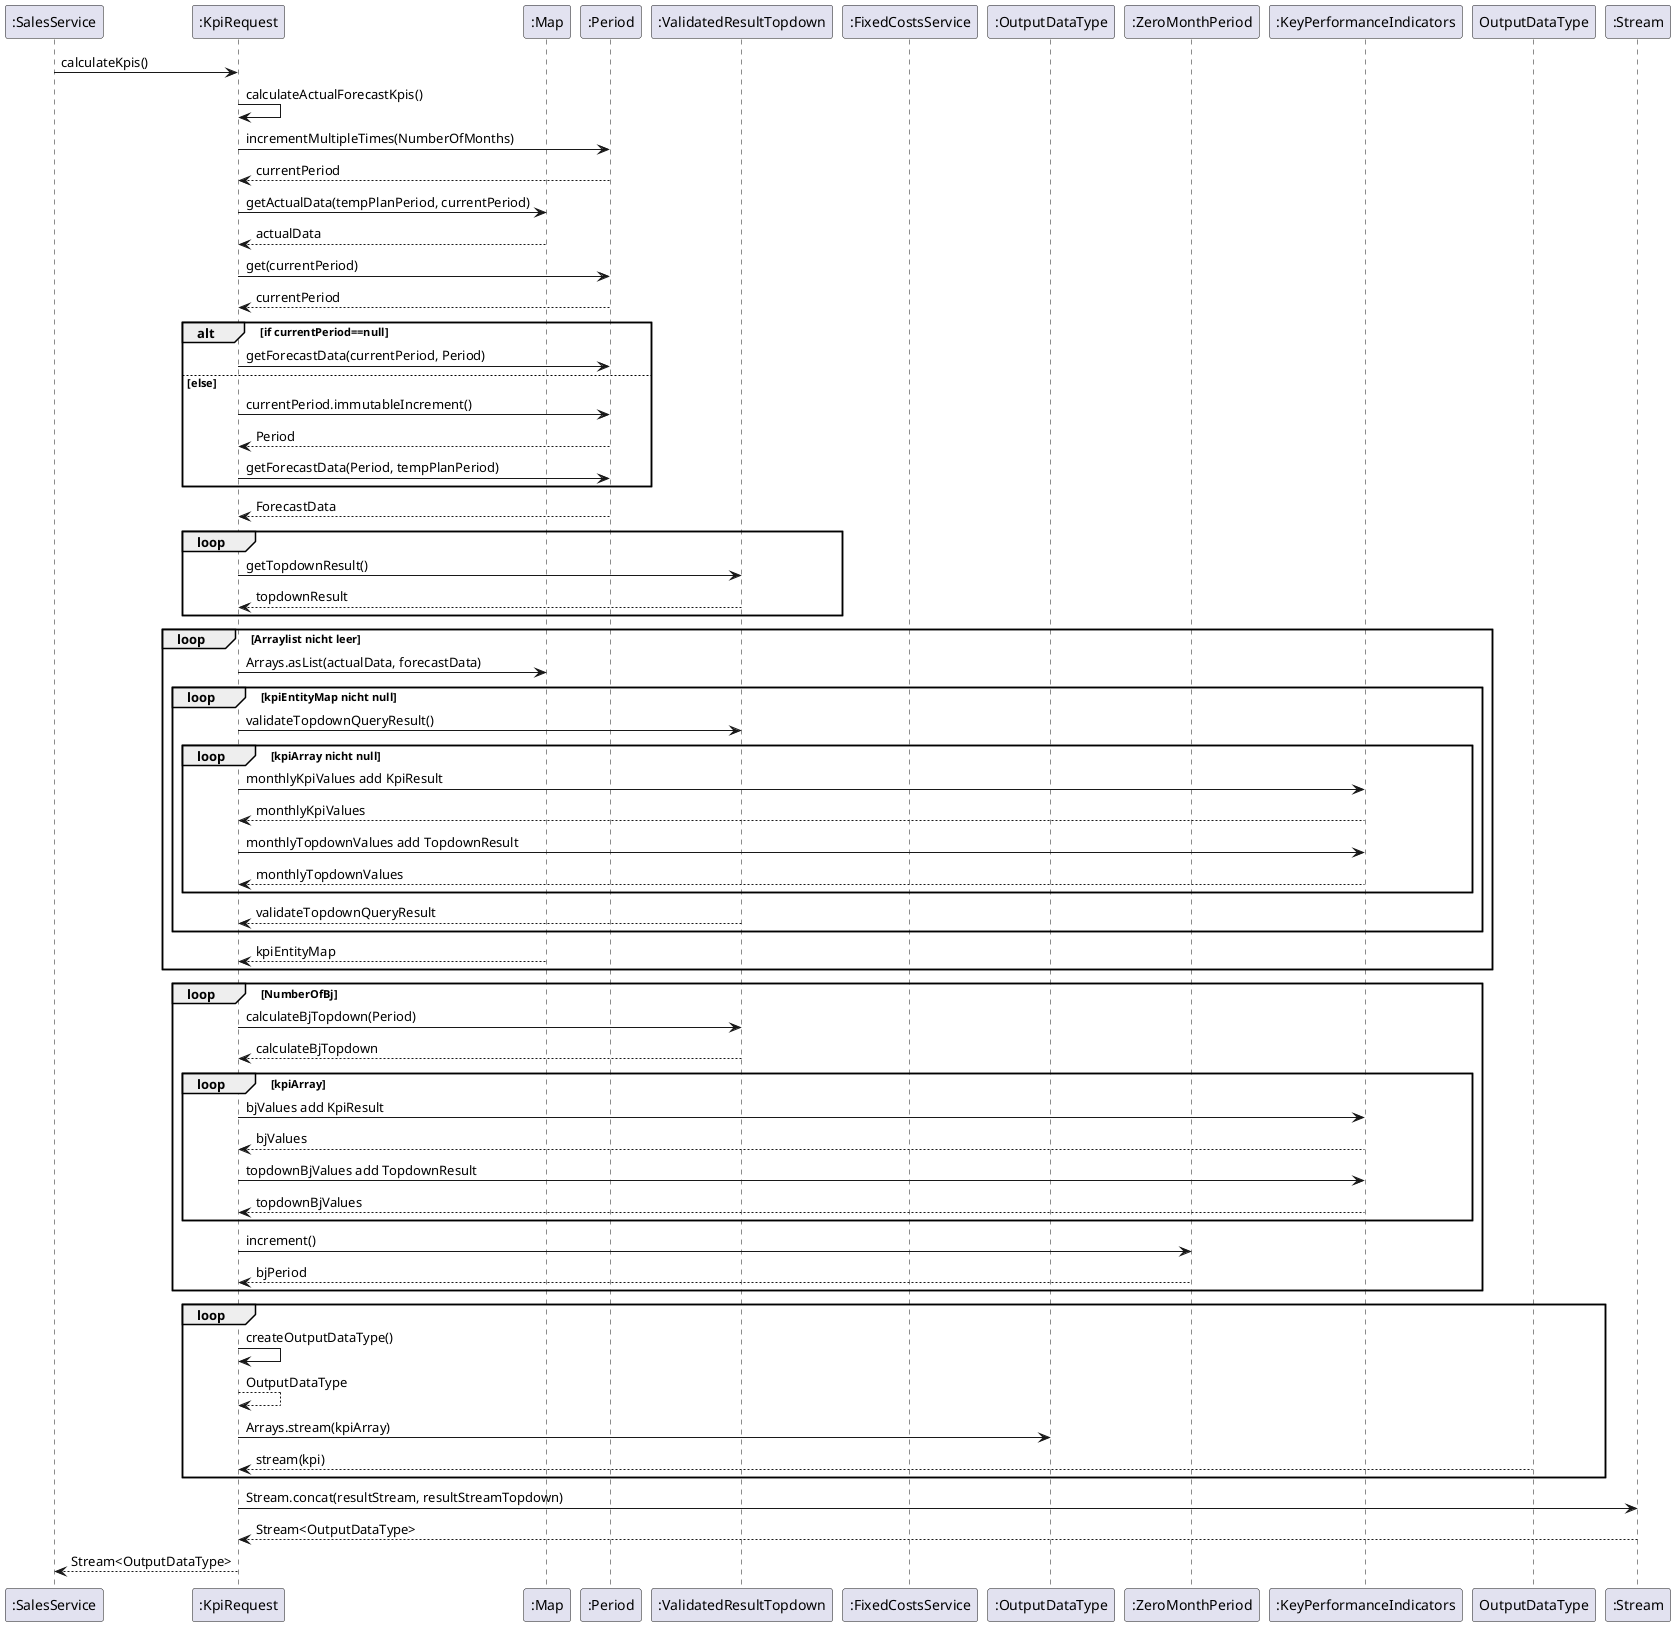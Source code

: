 @startuml

participant  ":SalesService"
participant  ":KpiRequest"
participant  ":Map"
participant  ":Period"
participant  ":ValidatedResultTopdown"
participant  ":FixedCostsService"
participant  ":OutputDataType"
participant  ":ZeroMonthPeriod"


":SalesService" -> ":KpiRequest" : calculateKpis()
":KpiRequest" -> ":KpiRequest" : calculateActualForecastKpis()
":KpiRequest" -> ":Period" : incrementMultipleTimes(NumberOfMonths)
":Period" --> ":KpiRequest" : currentPeriod
":KpiRequest" -> ":Map" : getActualData(tempPlanPeriod, currentPeriod)
":Map" --> ":KpiRequest" : actualData
":KpiRequest" -> ":Period" : get(currentPeriod)
":Period" --> ":KpiRequest" : currentPeriod

alt if currentPeriod==null
    ":KpiRequest" -> ":Period" : getForecastData(currentPeriod, Period)
    else else
    ":KpiRequest" -> ":Period" : currentPeriod.immutableIncrement()
    ":Period" --> ":KpiRequest" : Period
    ":KpiRequest" -> ":Period" : getForecastData(Period, tempPlanPeriod)
end
    ":Period" --> ":KpiRequest" : ForecastData

loop
":KpiRequest" -> ":ValidatedResultTopdown" : getTopdownResult()
":ValidatedResultTopdown" --> ":KpiRequest" : topdownResult
end

loop Arraylist nicht leer
   ":KpiRequest" -> ":Map" : Arrays.asList(actualData, forecastData)
   loop kpiEntityMap nicht null
         ":KpiRequest" -> ":ValidatedResultTopdown" : validateTopdownQueryResult()
        loop kpiArray nicht null
            ":KpiRequest" -> ":KeyPerformanceIndicators" : monthlyKpiValues add KpiResult
            ":KeyPerformanceIndicators" --> ":KpiRequest" : monthlyKpiValues
            ":KpiRequest" -> ":KeyPerformanceIndicators" : monthlyTopdownValues add TopdownResult
            ":KeyPerformanceIndicators" --> ":KpiRequest" : monthlyTopdownValues
        end
        ":ValidatedResultTopdown" --> ":KpiRequest" : validateTopdownQueryResult
   end
   ":Map" --> ":KpiRequest" : kpiEntityMap
end

loop NumberOfBj
    ":KpiRequest" -> ":ValidatedResultTopdown" : calculateBjTopdown(Period)
    ":ValidatedResultTopdown" --> ":KpiRequest" : calculateBjTopdown
    loop kpiArray
        ":KpiRequest" -> ":KeyPerformanceIndicators" : bjValues add KpiResult
        ":KeyPerformanceIndicators" --> ":KpiRequest" : bjValues
        ":KpiRequest" -> ":KeyPerformanceIndicators" : topdownBjValues add TopdownResult
        ":KeyPerformanceIndicators" --> ":KpiRequest" : topdownBjValues
    end
    ":KpiRequest" -> ":ZeroMonthPeriod" : increment()
    ":ZeroMonthPeriod" --> ":KpiRequest" : bjPeriod
end
loop
    ":KpiRequest" -> ":KpiRequest" : createOutputDataType()
    ":KpiRequest" --> ":KpiRequest" : OutputDataType
    ":KpiRequest" -> ":OutputDataType" : Arrays.stream(kpiArray)
    "OutputDataType" --> ":KpiRequest" : stream(kpi)
end

    ":KpiRequest" -> ":Stream" : Stream.concat(resultStream, resultStreamTopdown)
    ":Stream" --> ":KpiRequest" : Stream<OutputDataType>

":KpiRequest" --> ":SalesService" :  Stream<OutputDataType>
@enduml